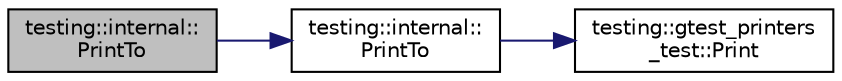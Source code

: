 digraph "testing::internal::PrintTo"
{
  edge [fontname="Helvetica",fontsize="10",labelfontname="Helvetica",labelfontsize="10"];
  node [fontname="Helvetica",fontsize="10",shape=record];
  rankdir="LR";
  Node2589 [label="testing::internal::\lPrintTo",height=0.2,width=0.4,color="black", fillcolor="grey75", style="filled", fontcolor="black"];
  Node2589 -> Node2590 [color="midnightblue",fontsize="10",style="solid",fontname="Helvetica"];
  Node2590 [label="testing::internal::\lPrintTo",height=0.2,width=0.4,color="black", fillcolor="white", style="filled",URL="$d0/da7/namespacetesting_1_1internal.html#af2c33928facbf2edf7af564278724d98"];
  Node2590 -> Node2591 [color="midnightblue",fontsize="10",style="solid",fontname="Helvetica"];
  Node2591 [label="testing::gtest_printers\l_test::Print",height=0.2,width=0.4,color="black", fillcolor="white", style="filled",URL="$dd/d01/namespacetesting_1_1gtest__printers__test.html#ab1fefdb330a473343afa3cc6d46a65f6"];
}
